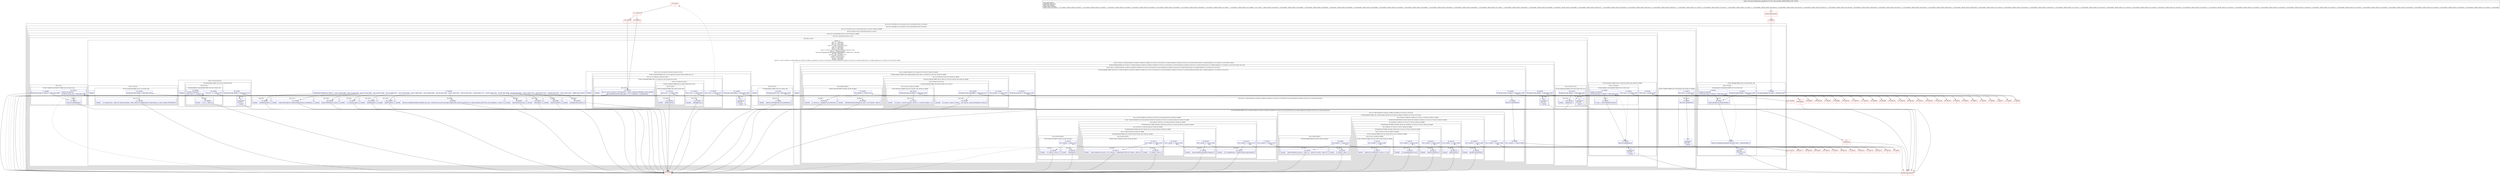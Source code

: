 digraph "CFG formain.GameRun.key_gameRun()V" {
subgraph cluster_Region_1305618360 {
label = "R(1:(2:(3:(1:10)|7|8)|(1:(2:(2:13|14)|(1:(2:(3:(1:21)|22|23)|(2:25|(1:(1:31)))))))))";
node [shape=record,color=blue];
subgraph cluster_Region_1375733174 {
label = "R(2:(3:(1:10)|7|8)|(1:(2:(2:13|14)|(1:(2:(3:(1:21)|22|23)|(2:25|(1:(1:31))))))))";
node [shape=record,color=blue];
subgraph cluster_IfRegion_1688253150 {
label = "IF [B:2:0x0009] THEN: R(3:(1:10)|7|8) ELSE: null";
node [shape=record,color=blue];
Node_2 [shape=record,label="{2\:\ 0x0009|lif (main.GameRun.run_state == 98) goto L142l}"];
subgraph cluster_Region_1737736031 {
label = "R(3:(1:10)|7|8)";
node [shape=record,color=blue];
subgraph cluster_IfRegion_1000385522 {
label = "IF [B:4:0x0013, B:6:0x001d] THEN: R(1:10) ELSE: null";
node [shape=record,color=blue];
Node_4 [shape=record,label="{4\:\ 0x0013|lif (dm.Ms.i().key_Num0() != false) goto L146l}"];
Node_6 [shape=record,label="{6\:\ 0x001d|ADDED_TO_REGION\l|lif (dm.Ms.i().key_S1_Num5() != false) goto L146l}"];
subgraph cluster_Region_1776235653 {
label = "R(1:10)";
node [shape=record,color=blue];
Node_10 [shape=record,label="{10\:\ 0x001f|lmain.GameRun.mc.doShowNotify()l}"];
}
}
Node_7 [shape=record,label="{7\:\ 0x0024|ldm.Ms.i().keyRelease()landroid.util.Log.d(\"soars\", \"doShowNotify2\")l}"];
Node_8 [shape=record,label="{8\:\ 0x0032|RETURN\lORIG_RETURN\l|lreturnl}"];
}
}
subgraph cluster_Region_134761762 {
label = "R(1:(2:(2:13|14)|(1:(2:(3:(1:21)|22|23)|(2:25|(1:(1:31))))))) | ELSE_IF_CHAIN\l";
node [shape=record,color=blue];
subgraph cluster_Region_1914401339 {
label = "R(2:(2:13|14)|(1:(2:(3:(1:21)|22|23)|(2:25|(1:(1:31))))))";
node [shape=record,color=blue];
subgraph cluster_IfRegion_1289398449 {
label = "IF [B:12:0x0035] THEN: R(2:13|14) ELSE: null | ELSE_IF_CHAIN\l";
node [shape=record,color=blue];
Node_12 [shape=record,label="{12\:\ 0x0035|lif (r7.say_c \> 0) goto L151l}"];
subgraph cluster_Region_1546770099 {
label = "R(2:13|14)";
node [shape=record,color=blue];
Node_13 [shape=record,label="{13\:\ 0x0037|ldm.Ms.i().keyRelease()l}"];
Node_14 [shape=record,label="{14\:\ ?|SYNTHETIC\lRETURN\l|lreturnl}"];
}
}
subgraph cluster_Region_379248970 {
label = "R(1:(2:(3:(1:21)|22|23)|(2:25|(1:(1:31))))) | ELSE_IF_CHAIN\l";
node [shape=record,color=blue];
subgraph cluster_Region_1060754184 {
label = "R(2:(3:(1:21)|22|23)|(2:25|(1:(1:31))))";
node [shape=record,color=blue];
subgraph cluster_IfRegion_650083198 {
label = "IF [B:16:0x0041] THEN: R(3:(1:21)|22|23) ELSE: null | ELSE_IF_CHAIN\l";
node [shape=record,color=blue];
Node_16 [shape=record,label="{16\:\ 0x0041|lif (r7.say_c \< 0) goto L154l}"];
subgraph cluster_Region_1961469268 {
label = "R(3:(1:21)|22|23)";
node [shape=record,color=blue];
subgraph cluster_IfRegion_892897842 {
label = "IF [B:18:0x0045, B:20:0x004f] THEN: R(1:21) ELSE: null";
node [shape=record,color=blue];
Node_18 [shape=record,label="{18\:\ 0x0045|lif (r7.say_s == 0) goto L156l}"];
Node_20 [shape=record,label="{20\:\ 0x004f|ADDED_TO_REGION\l|lif (dm.Ms.i().key_S1_Num5() != false) goto L158l}"];
subgraph cluster_Region_1156103694 {
label = "R(1:21)";
node [shape=record,color=blue];
Node_21 [shape=record,label="{21\:\ 0x0051|lr7.say_c = (byte) 0ldoSayOverSms()l}"];
}
}
Node_22 [shape=record,label="{22\:\ 0x0056|ldm.Ms.i().keyRelease()l}"];
Node_23 [shape=record,label="{23\:\ ?|SYNTHETIC\lRETURN\l|lreturnl}"];
}
}
subgraph cluster_Region_433150310 {
label = "R(2:25|(1:(1:31)))";
node [shape=record,color=blue];
subgraph cluster_SwitchRegion_539728909 {
label = "Switch: 17
 case -31 -> R(2:34|1)
 case -21 -> R(2:137|1)
 case -20 -> R(2:136|1)
 case -15 -> R(2:(1:(2:41|1))(1:42)|1)
 case -10 -> R(2:33|1)
 case 18 -> R(2:134|1)
 case 25 -> R(2:133|1)
 case 35 -> R(2:(1:(1:(1:(2:126|1))(2:123|1))(2:119|1))(1:127)|1)
 case 51 -> R(2:(2:111|1)|1)
 case com.uc.paymentsdk.util.Constants.JIFENGQUAN_G_RATIO :int -> R(2:44|1)
 case 61 -> R(2:43|1)
 case 65 -> R(1:(2:130|1)(1:131))
 case 66 -> R(2:132|1)
 case 67 -> R(2:(2:47|1)|1)
 case 68 -> R(2:48|1)
 case 69 -> R(2:135|1)
 case 97 -> R(2:(1:(2:53|(1:(1:(2:59|1)(2:60|1))(1:(2:63|1)(1:(2:66|1)(1:(2:69|1)(1:(2:72|1)(1:(2:75|1)))))))(1:(1:(2:81|1)(2:80|1))(1:(2:84|1)(1:(2:87|1)(1:(1:(2:92|1)(2:93|1)))))))(1:(1:(2:98|1)(2:99|1))(1:(1:(2:104|1)(1:(2:107|1))))))(1:108)|1)";
node [shape=record,color=blue];
Node_25 [shape=record,label="{25\:\ 0x0060|lswitch(main.GameRun.run_state) \{l    case \-31: goto L168;l    case \-21: goto L267;l    case \-20: goto L266;l    case \-15: goto L169;l    case \-10: goto L167;l    case 18: goto L264;l    case 25: goto L263;l    case 35: goto L244;l    case 50: goto L162;l    case 51: goto L241;l    case 52: goto L162;l    case 60: goto L177;l    case 61: goto L176;l    case 65: goto L259;l    case 66: goto L262;l    case 67: goto L178;l    case 68: goto L181;l    case 69: goto L265;l    case 97: goto L182;l    default: goto L162;l\}l}"];
subgraph cluster_Region_1370745632 {
label = "R(2:34|1)";
node [shape=record,color=blue];
Node_34 [shape=record,label="{34\:\ 0x0085|lkeyBattleState()l}"];
Node_InsnContainer_1353328598 [shape=record,label="{|lbreakl}"];
}
subgraph cluster_Region_1126387404 {
label = "R(2:137|1)";
node [shape=record,color=blue];
Node_137 [shape=record,label="{137\:\ 0x0262|lmain.SMSSender.i(r7).keyLevel()ldm.Sound.i().soundStop()l}"];
Node_InsnContainer_1066694993 [shape=record,label="{|lbreakl}"];
}
subgraph cluster_Region_1899003752 {
label = "R(2:136|1)";
node [shape=record,color=blue];
Node_136 [shape=record,label="{136\:\ 0x0259|lmain.SMSSender.i(r7).key()l}"];
Node_InsnContainer_1881502223 [shape=record,label="{|lbreakl}"];
}
subgraph cluster_Region_690558953 {
label = "R(2:(1:(2:41|1))(1:42)|1)";
node [shape=record,color=blue];
subgraph cluster_IfRegion_904637804 {
label = "IF [B:36:0x0091] THEN: R(1:(2:41|1)) ELSE: R(1:42)";
node [shape=record,color=blue];
Node_36 [shape=record,label="{36\:\ 0x0091|lif (dm.Ms.i().key_delay() == false) goto L171l}"];
subgraph cluster_Region_1204969350 {
label = "R(1:(2:41|1))";
node [shape=record,color=blue];
subgraph cluster_IfRegion_482146425 {
label = "IF [B:38:0x0095, B:40:0x0099] THEN: R(2:41|1) ELSE: null";
node [shape=record,color=blue];
Node_38 [shape=record,label="{38\:\ 0x0095|lif (r7.b_c == 1) goto L173l}"];
Node_40 [shape=record,label="{40\:\ 0x0099|ADDED_TO_REGION\l|lif (r7.say_s == 0) goto L175l}"];
subgraph cluster_Region_2110468696 {
label = "R(2:41|1)";
node [shape=record,color=blue];
Node_41 [shape=record,label="{41\:\ 0x009b|lr7.b_c = (byte) 0l}"];
Node_InsnContainer_354639936 [shape=record,label="{|lbreakl}"];
}
}
}
subgraph cluster_Region_1079522061 {
label = "R(1:42)";
node [shape=record,color=blue];
Node_42 [shape=record,label="{42\:\ ?|SYNTHETIC\lRETURN\l|lreturnl}"];
}
}
Node_InsnContainer_1004299343 [shape=record,label="{|lbreakl}"];
}
subgraph cluster_Region_522307742 {
label = "R(2:33|1)";
node [shape=record,color=blue];
Node_33 [shape=record,label="{33\:\ 0x007f|lr7.map.key_map()l}"];
Node_InsnContainer_294558298 [shape=record,label="{|lbreakl}"];
}
subgraph cluster_Region_273613629 {
label = "R(2:134|1)";
node [shape=record,color=blue];
Node_134 [shape=record,label="{134\:\ 0x024b|lkeyBuyItem()l}"];
Node_InsnContainer_1214899047 [shape=record,label="{|lbreakl}"];
}
subgraph cluster_Region_1503504332 {
label = "R(2:133|1)";
node [shape=record,color=blue];
Node_133 [shape=record,label="{133\:\ 0x0246|lkeyMY_BAG()l}"];
Node_InsnContainer_1017428719 [shape=record,label="{|lbreakl}"];
}
subgraph cluster_Region_1419378861 {
label = "R(2:(1:(1:(1:(2:126|1))(2:123|1))(2:119|1))(1:127)|1)";
node [shape=record,color=blue];
subgraph cluster_IfRegion_1399825282 {
label = "IF [B:113:0x020b] THEN: R(1:(1:(1:(2:126|1))(2:123|1))(2:119|1)) ELSE: R(1:127)";
node [shape=record,color=blue];
Node_113 [shape=record,label="{113\:\ 0x020b|lif (dm.Ms.i().key_delay() == false) goto L246l}"];
subgraph cluster_Region_1735974372 {
label = "R(1:(1:(1:(2:126|1))(2:123|1))(2:119|1))";
node [shape=record,color=blue];
subgraph cluster_IfRegion_2115133478 {
label = "IF [B:115:0x020f] THEN: R(1:(1:(2:126|1))(2:123|1)) ELSE: R(2:119|1)";
node [shape=record,color=blue];
Node_115 [shape=record,label="{115\:\ 0x020f|lif (r7.cur_c != 0) goto L253l}"];
subgraph cluster_Region_2047449121 {
label = "R(1:(1:(2:126|1))(2:123|1))";
node [shape=record,color=blue];
subgraph cluster_IfRegion_1423198033 {
label = "IF [B:122:0x0222] THEN: R(1:(2:126|1)) ELSE: R(2:123|1)";
node [shape=record,color=blue];
Node_122 [shape=record,label="{122\:\ 0x0222|lif (r7.cur_c != 1) goto L256l}"];
subgraph cluster_Region_1977755602 {
label = "R(1:(2:126|1))";
node [shape=record,color=blue];
subgraph cluster_IfRegion_404519448 {
label = "IF [B:125:0x022b] THEN: R(2:126|1) ELSE: null";
node [shape=record,color=blue];
Node_125 [shape=record,label="{125\:\ 0x022b|lif (r7.cur_c == 2) goto L258l}"];
subgraph cluster_Region_778183082 {
label = "R(2:126|1)";
node [shape=record,color=blue];
Node_126 [shape=record,label="{126\:\ 0x022d|lkeyEvolveUI()l}"];
Node_InsnContainer_1484396024 [shape=record,label="{|lbreakl}"];
}
}
}
subgraph cluster_Region_1010988434 {
label = "R(2:123|1)";
node [shape=record,color=blue];
Node_123 [shape=record,label="{123\:\ 0x0224|lkeyMagicUI()l}"];
Node_InsnContainer_1198855352 [shape=record,label="{|lbreakl}"];
}
}
}
subgraph cluster_Region_2024080013 {
label = "R(2:119|1)";
node [shape=record,color=blue];
Node_119 [shape=record,label="{119\:\ 0x0218|PHI: r0l  0x0218: PHI (r0v17 dm.Monster[]) =  binds: [] A[DONT_GENERATE, DONT_INLINE]\l|lkey_MONSTER_LIST(r7.mini_state == 6 ? r7.cMonsters : r7.myMonsters)l}"];
Node_InsnContainer_1895308724 [shape=record,label="{|lbreakl}"];
}
}
}
subgraph cluster_Region_1605966044 {
label = "R(1:127)";
node [shape=record,color=blue];
Node_127 [shape=record,label="{127\:\ ?|SYNTHETIC\lRETURN\l|lreturnl}"];
}
}
Node_InsnContainer_814090055 [shape=record,label="{|lbreakl}"];
}
subgraph cluster_Region_1625807536 {
label = "R(2:(2:111|1)|1)";
node [shape=record,color=blue];
subgraph cluster_IfRegion_1346530981 {
label = "IF [B:110:0x01e6] THEN: R(2:111|1) ELSE: null";
node [shape=record,color=blue];
Node_110 [shape=record,label="{110\:\ 0x01e6|lif (dm.Ms.i().key_Num0() != false) goto L243l}"];
subgraph cluster_Region_1193993097 {
label = "R(2:111|1)";
node [shape=record,color=blue];
Node_111 [shape=record,label="{111\:\ 0x01e8|lr7.map.my.state = (byte) 0lr7.map.eventGoing = (byte) 2ldm.Ms.i().keyRelease()lr7.map.dialog_no = (byte) \-1lgoGO_RUNINMAP()l}"];
Node_InsnContainer_1201039380 [shape=record,label="{|lbreakl}"];
}
}
Node_InsnContainer_427427852 [shape=record,label="{|lbreakl}"];
}
subgraph cluster_Region_1510894272 {
label = "R(2:44|1)";
node [shape=record,color=blue];
Node_44 [shape=record,label="{44\:\ 0x00a2|ldm.Ms.i().keyRelease()lmain.GameRun.run_state = 61lsetAction_str(new java.lang.String[]\{main.Constants_H.POP_TXT_12, main.Constants_H.POP_TXT_13\})lr7.popMenu = (byte) 0l}"];
Node_InsnContainer_1244196003 [shape=record,label="{|lbreakl}"];
}
subgraph cluster_Region_1040902970 {
label = "R(2:43|1)";
node [shape=record,color=blue];
Node_43 [shape=record,label="{43\:\ 0x009e|lkeyGameOver1(true)l}"];
Node_InsnContainer_2004467359 [shape=record,label="{|lbreakl}"];
}
subgraph cluster_Region_1586004698 {
label = "R(1:(2:130|1)(1:131))";
node [shape=record,color=blue];
subgraph cluster_IfRegion_1397235804 {
label = "IF [B:129:0x023a] THEN: R(2:130|1) ELSE: R(1:131)";
node [shape=record,color=blue];
Node_129 [shape=record,label="{129\:\ 0x023a|lif (dm.Ms.i().key_delay() == false) goto L261l}"];
subgraph cluster_Region_980566580 {
label = "R(2:130|1)";
node [shape=record,color=blue];
Node_130 [shape=record,label="{130\:\ 0x023c|lpopState()l}"];
Node_InsnContainer_4558499 [shape=record,label="{|lbreakl}"];
}
subgraph cluster_Region_440488483 {
label = "R(1:131)";
node [shape=record,color=blue];
Node_131 [shape=record,label="{131\:\ ?|SYNTHETIC\lRETURN\l|lreturnl}"];
}
}
}
subgraph cluster_Region_135912439 {
label = "R(2:132|1)";
node [shape=record,color=blue];
Node_132 [shape=record,label="{132\:\ 0x0241|lkeyNidus()l}"];
Node_InsnContainer_550656802 [shape=record,label="{|lbreakl}"];
}
subgraph cluster_Region_206498061 {
label = "R(2:(2:47|1)|1)";
node [shape=record,color=blue];
subgraph cluster_IfRegion_479097581 {
label = "IF [B:46:0x00c5] THEN: R(2:47|1) ELSE: null";
node [shape=record,color=blue];
Node_46 [shape=record,label="{46\:\ 0x00c5|lif (dm.Ms.i().key_S2() != false) goto L180l}"];
subgraph cluster_Region_1519310056 {
label = "R(2:47|1)";
node [shape=record,color=blue];
Node_47 [shape=record,label="{47\:\ 0x00c7|lgoLIST_INFO(false)ldm.Ms.i().keyRelease()l}"];
Node_InsnContainer_1756860368 [shape=record,label="{|lbreakl}"];
}
}
Node_InsnContainer_332010826 [shape=record,label="{|lbreakl}"];
}
subgraph cluster_Region_2092696772 {
label = "R(2:48|1)";
node [shape=record,color=blue];
Node_48 [shape=record,label="{48\:\ 0x00d2|lkeyLIST_INFO()l}"];
Node_InsnContainer_1345955375 [shape=record,label="{|lbreakl}"];
}
subgraph cluster_Region_77884151 {
label = "R(2:135|1)";
node [shape=record,color=blue];
Node_135 [shape=record,label="{135\:\ 0x0250|lminigame.Mg.i().key(r7)l}"];
Node_InsnContainer_1191661420 [shape=record,label="{|lbreakl}"];
}
subgraph cluster_Region_1535240556 {
label = "R(2:(1:(2:53|(1:(1:(2:59|1)(2:60|1))(1:(2:63|1)(1:(2:66|1)(1:(2:69|1)(1:(2:72|1)(1:(2:75|1)))))))(1:(1:(2:81|1)(2:80|1))(1:(2:84|1)(1:(2:87|1)(1:(1:(2:92|1)(2:93|1)))))))(1:(1:(2:98|1)(2:99|1))(1:(1:(2:104|1)(1:(2:107|1))))))(1:108)|1)";
node [shape=record,color=blue];
subgraph cluster_IfRegion_1175725293 {
label = "IF [B:50:0x00de] THEN: R(1:(2:53|(1:(1:(2:59|1)(2:60|1))(1:(2:63|1)(1:(2:66|1)(1:(2:69|1)(1:(2:72|1)(1:(2:75|1)))))))(1:(1:(2:81|1)(2:80|1))(1:(2:84|1)(1:(2:87|1)(1:(1:(2:92|1)(2:93|1)))))))(1:(1:(2:98|1)(2:99|1))(1:(1:(2:104|1)(1:(2:107|1)))))) ELSE: R(1:108)";
node [shape=record,color=blue];
Node_50 [shape=record,label="{50\:\ 0x00de|lif (dm.Ms.i().key_delay() == false) goto L184l}"];
subgraph cluster_Region_1639976202 {
label = "R(1:(2:53|(1:(1:(2:59|1)(2:60|1))(1:(2:63|1)(1:(2:66|1)(1:(2:69|1)(1:(2:72|1)(1:(2:75|1)))))))(1:(1:(2:81|1)(2:80|1))(1:(2:84|1)(1:(2:87|1)(1:(1:(2:92|1)(2:93|1)))))))(1:(1:(2:98|1)(2:99|1))(1:(1:(2:104|1)(1:(2:107|1))))))";
node [shape=record,color=blue];
subgraph cluster_IfRegion_474042993 {
label = "IF [B:52:0x00e8] THEN: R(2:53|(1:(1:(2:59|1)(2:60|1))(1:(2:63|1)(1:(2:66|1)(1:(2:69|1)(1:(2:72|1)(1:(2:75|1)))))))(1:(1:(2:81|1)(2:80|1))(1:(2:84|1)(1:(2:87|1)(1:(1:(2:92|1)(2:93|1))))))) ELSE: R(1:(1:(2:98|1)(2:99|1))(1:(1:(2:104|1)(1:(2:107|1)))))";
node [shape=record,color=blue];
Node_52 [shape=record,label="{52\:\ 0x00e8|lif (dm.Ms.i().key_S1_Num5() != false) goto L186l}"];
subgraph cluster_Region_1214186012 {
label = "R(2:53|(1:(1:(2:59|1)(2:60|1))(1:(2:63|1)(1:(2:66|1)(1:(2:69|1)(1:(2:72|1)(1:(2:75|1)))))))(1:(1:(2:81|1)(2:80|1))(1:(2:84|1)(1:(2:87|1)(1:(1:(2:92|1)(2:93|1)))))))";
node [shape=record,color=blue];
Node_53 [shape=record,label="{53\:\ 0x00ea|ldm.Ms.i().keyRelease()l}"];
subgraph cluster_IfRegion_797668534 {
label = "IF [B:54:0x00f3] THEN: R(1:(1:(2:59|1)(2:60|1))(1:(2:63|1)(1:(2:66|1)(1:(2:69|1)(1:(2:72|1)(1:(2:75|1))))))) ELSE: R(1:(1:(2:81|1)(2:80|1))(1:(2:84|1)(1:(2:87|1)(1:(1:(2:92|1)(2:93|1))))))";
node [shape=record,color=blue];
Node_54 [shape=record,label="{54\:\ 0x00f3|lif (r7.selectx == 0) goto L188l}"];
subgraph cluster_Region_1312986128 {
label = "R(1:(1:(2:59|1)(2:60|1))(1:(2:63|1)(1:(2:66|1)(1:(2:69|1)(1:(2:72|1)(1:(2:75|1)))))))";
node [shape=record,color=blue];
subgraph cluster_IfRegion_1476822387 {
label = "IF [B:56:0x00f7] THEN: R(1:(2:59|1)(2:60|1)) ELSE: R(1:(2:63|1)(1:(2:66|1)(1:(2:69|1)(1:(2:72|1)(1:(2:75|1))))))";
node [shape=record,color=blue];
Node_56 [shape=record,label="{56\:\ 0x00f7|lif (r7.selecty == 0) goto L190l}"];
subgraph cluster_Region_1761158029 {
label = "R(1:(2:59|1)(2:60|1))";
node [shape=record,color=blue];
subgraph cluster_IfRegion_472110304 {
label = "IF [B:58:0x00fb] THEN: R(2:59|1) ELSE: R(2:60|1)";
node [shape=record,color=blue];
Node_58 [shape=record,label="{58\:\ 0x00fb|lif (r7.buyOk == 1) goto L192l}"];
subgraph cluster_Region_1176183136 {
label = "R(2:59|1)";
node [shape=record,color=blue];
Node_59 [shape=record,label="{59\:\ 0x00fd|lmain.GameRun.run_state = 100lr7.b_c = (byte) 0lr7.buyOk = (byte) 0l}"];
Node_InsnContainer_710543821 [shape=record,label="{|lbreakl}"];
}
subgraph cluster_Region_194949696 {
label = "R(2:60|1)";
node [shape=record,color=blue];
Node_60 [shape=record,label="{60\:\ 0x0107|lr7.buyOk = (byte) 1l}"];
Node_InsnContainer_152630023 [shape=record,label="{|lbreakl}"];
}
}
}
subgraph cluster_Region_370660197 {
label = "R(1:(2:63|1)(1:(2:66|1)(1:(2:69|1)(1:(2:72|1)(1:(2:75|1)))))) | ELSE_IF_CHAIN\l";
node [shape=record,color=blue];
subgraph cluster_IfRegion_1819915275 {
label = "IF [B:62:0x010d] THEN: R(2:63|1) ELSE: R(1:(2:66|1)(1:(2:69|1)(1:(2:72|1)(1:(2:75|1))))) | ELSE_IF_CHAIN\l";
node [shape=record,color=blue];
Node_62 [shape=record,label="{62\:\ 0x010d|lif (r7.selecty == 1) goto L196l}"];
subgraph cluster_Region_302716790 {
label = "R(2:63|1)";
node [shape=record,color=blue];
Node_63 [shape=record,label="{63\:\ 0x010f|lgoVIEW_MONSTER()l}"];
Node_InsnContainer_1556434683 [shape=record,label="{|lbreakl}"];
}
subgraph cluster_Region_1952523005 {
label = "R(1:(2:66|1)(1:(2:69|1)(1:(2:72|1)(1:(2:75|1))))) | ELSE_IF_CHAIN\l";
node [shape=record,color=blue];
subgraph cluster_IfRegion_1436092822 {
label = "IF [B:65:0x0116] THEN: R(2:66|1) ELSE: R(1:(2:69|1)(1:(2:72|1)(1:(2:75|1)))) | ELSE_IF_CHAIN\l";
node [shape=record,color=blue];
Node_65 [shape=record,label="{65\:\ 0x0116|lif (r7.selecty == 2) goto L199l}"];
subgraph cluster_Region_534971636 {
label = "R(2:66|1)";
node [shape=record,color=blue];
Node_66 [shape=record,label="{66\:\ 0x0118|lgoMY_BAG(0)l}"];
Node_InsnContainer_1772561253 [shape=record,label="{|lbreakl}"];
}
subgraph cluster_Region_338461286 {
label = "R(1:(2:69|1)(1:(2:72|1)(1:(2:75|1)))) | ELSE_IF_CHAIN\l";
node [shape=record,color=blue];
subgraph cluster_IfRegion_165997772 {
label = "IF [B:68:0x011f] THEN: R(2:69|1) ELSE: R(1:(2:72|1)(1:(2:75|1))) | ELSE_IF_CHAIN\l";
node [shape=record,color=blue];
Node_68 [shape=record,label="{68\:\ 0x011f|lif (r7.selecty == 3) goto L202l}"];
subgraph cluster_Region_237473184 {
label = "R(2:69|1)";
node [shape=record,color=blue];
Node_69 [shape=record,label="{69\:\ 0x0121|lgoLIST_INFO(true)l}"];
Node_InsnContainer_1581988618 [shape=record,label="{|lbreakl}"];
}
subgraph cluster_Region_772058391 {
label = "R(1:(2:72|1)(1:(2:75|1))) | ELSE_IF_CHAIN\l";
node [shape=record,color=blue];
subgraph cluster_IfRegion_11056791 {
label = "IF [B:71:0x0129] THEN: R(2:72|1) ELSE: R(1:(2:75|1)) | ELSE_IF_CHAIN\l";
node [shape=record,color=blue];
Node_71 [shape=record,label="{71\:\ 0x0129|lif (r7.selecty == 4) goto L205l}"];
subgraph cluster_Region_852517295 {
label = "R(2:72|1)";
node [shape=record,color=blue];
Node_72 [shape=record,label="{72\:\ 0x012b|lr7.map.goMission(0, true)l}"];
Node_InsnContainer_902074260 [shape=record,label="{|lbreakl}"];
}
subgraph cluster_Region_1042542638 {
label = "R(1:(2:75|1)) | ELSE_IF_CHAIN\l";
node [shape=record,color=blue];
subgraph cluster_IfRegion_2080044403 {
label = "IF [B:74:0x0135] THEN: R(2:75|1) ELSE: null | ELSE_IF_CHAIN\l";
node [shape=record,color=blue];
Node_74 [shape=record,label="{74\:\ 0x0135|lif (r7.selecty == 5) goto L208l}"];
subgraph cluster_Region_1242971834 {
label = "R(2:75|1)";
node [shape=record,color=blue];
Node_75 [shape=record,label="{75\:\ 0x0137|lgoRUN_IN_MAP(true)lr7.action_str = nulll}"];
Node_InsnContainer_1539285059 [shape=record,label="{|lbreakl}"];
}
}
}
}
}
}
}
}
}
}
}
}
}
subgraph cluster_Region_2059176346 {
label = "R(1:(1:(2:81|1)(2:80|1))(1:(2:84|1)(1:(2:87|1)(1:(1:(2:92|1)(2:93|1)))))) | ELSE_IF_CHAIN\l";
node [shape=record,color=blue];
subgraph cluster_IfRegion_1447144147 {
label = "IF [B:77:0x0140] THEN: R(1:(2:81|1)(2:80|1)) ELSE: R(1:(2:84|1)(1:(2:87|1)(1:(1:(2:92|1)(2:93|1))))) | ELSE_IF_CHAIN\l";
node [shape=record,color=blue];
Node_77 [shape=record,label="{77\:\ 0x0140|lif (r7.selecty == 0) goto L211l}"];
subgraph cluster_Region_760851791 {
label = "R(1:(2:81|1)(2:80|1))";
node [shape=record,color=blue];
subgraph cluster_IfRegion_188923167 {
label = "IF [B:79:0x0144] THEN: R(2:81|1) ELSE: R(2:80|1)";
node [shape=record,color=blue];
Node_79 [shape=record,label="{79\:\ 0x0144|lif (r7.buyOk != 2) goto L214l}"];
subgraph cluster_Region_363599284 {
label = "R(2:81|1)";
node [shape=record,color=blue];
Node_81 [shape=record,label="{81\:\ 0x014b|lr7.buyOk = (byte) 2l}"];
Node_InsnContainer_1323315936 [shape=record,label="{|lbreakl}"];
}
subgraph cluster_Region_783539622 {
label = "R(2:80|1)";
node [shape=record,color=blue];
Node_80 [shape=record,label="{80\:\ 0x0146|lloadGame()l}"];
Node_InsnContainer_805779242 [shape=record,label="{|lbreakl}"];
}
}
}
subgraph cluster_Region_1165198635 {
label = "R(1:(2:84|1)(1:(2:87|1)(1:(1:(2:92|1)(2:93|1))))) | ELSE_IF_CHAIN\l";
node [shape=record,color=blue];
subgraph cluster_IfRegion_172738647 {
label = "IF [B:83:0x0151] THEN: R(2:84|1) ELSE: R(1:(2:87|1)(1:(1:(2:92|1)(2:93|1)))) | ELSE_IF_CHAIN\l";
node [shape=record,color=blue];
Node_83 [shape=record,label="{83\:\ 0x0151|lif (r7.selecty == 1) goto L217l}"];
subgraph cluster_Region_983923285 {
label = "R(2:84|1)";
node [shape=record,color=blue];
Node_84 [shape=record,label="{84\:\ 0x0153|lr7.isChangeSound = trueldm.Sound.i().keyVolume(0)l}"];
Node_InsnContainer_856863820 [shape=record,label="{|lbreakl}"];
}
subgraph cluster_Region_1787897304 {
label = "R(1:(2:87|1)(1:(1:(2:92|1)(2:93|1)))) | ELSE_IF_CHAIN\l";
node [shape=record,color=blue];
subgraph cluster_IfRegion_1053577645 {
label = "IF [B:86:0x0164] THEN: R(2:87|1) ELSE: R(1:(1:(2:92|1)(2:93|1))) | ELSE_IF_CHAIN\l";
node [shape=record,color=blue];
Node_86 [shape=record,label="{86\:\ 0x0164|lif (r7.selecty == 2) goto L220l}"];
subgraph cluster_Region_791344115 {
label = "R(2:87|1)";
node [shape=record,color=blue];
Node_87 [shape=record,label="{87\:\ 0x0166|lmain.GameRun.mc.goHELP_dialog(1)l}"];
Node_InsnContainer_163349134 [shape=record,label="{|lbreakl}"];
}
subgraph cluster_Region_1793116548 {
label = "R(1:(1:(2:92|1)(2:93|1))) | ELSE_IF_CHAIN\l";
node [shape=record,color=blue];
subgraph cluster_IfRegion_922598476 {
label = "IF [B:89:0x016f] THEN: R(1:(2:92|1)(2:93|1)) ELSE: null | ELSE_IF_CHAIN\l";
node [shape=record,color=blue];
Node_89 [shape=record,label="{89\:\ 0x016f|lif (r7.selecty == 3) goto L223l}"];
subgraph cluster_Region_1320182795 {
label = "R(1:(2:92|1)(2:93|1))";
node [shape=record,color=blue];
subgraph cluster_IfRegion_594880417 {
label = "IF [B:91:0x0173] THEN: R(2:92|1) ELSE: R(2:93|1)";
node [shape=record,color=blue];
Node_91 [shape=record,label="{91\:\ 0x0173|lif (r7.buyOk == 3) goto L225l}"];
subgraph cluster_Region_1337292450 {
label = "R(2:92|1)";
node [shape=record,color=blue];
Node_92 [shape=record,label="{92\:\ 0x0175|lmain.GameRun.run_state = 0lr7.action_str = nulllgoMAIN_MENU()lr7.buyOk = (byte) 0l}"];
Node_InsnContainer_342994116 [shape=record,label="{|lbreakl}"];
}
subgraph cluster_Region_1504445053 {
label = "R(2:93|1)";
node [shape=record,color=blue];
Node_93 [shape=record,label="{93\:\ 0x0180|lr7.buyOk = (byte) 3l}"];
Node_InsnContainer_1408134854 [shape=record,label="{|lbreakl}"];
}
}
}
}
}
}
}
}
}
}
}
}
}
subgraph cluster_Region_931791487 {
label = "R(1:(1:(2:98|1)(2:99|1))(1:(1:(2:104|1)(1:(2:107|1))))) | ELSE_IF_CHAIN\l";
node [shape=record,color=blue];
subgraph cluster_IfRegion_772054982 {
label = "IF [B:95:0x018c] THEN: R(1:(2:98|1)(2:99|1)) ELSE: R(1:(1:(2:104|1)(1:(2:107|1)))) | ELSE_IF_CHAIN\l";
node [shape=record,color=blue];
Node_95 [shape=record,label="{95\:\ 0x018c|lif (dm.Ms.i().key_S2() != false) goto L229l}"];
subgraph cluster_Region_394452881 {
label = "R(1:(2:98|1)(2:99|1))";
node [shape=record,color=blue];
subgraph cluster_IfRegion_926551033 {
label = "IF [B:97:0x0190] THEN: R(2:98|1) ELSE: R(2:99|1)";
node [shape=record,color=blue];
Node_97 [shape=record,label="{97\:\ 0x0190|lif (r7.buyOk == 0) goto L231l}"];
subgraph cluster_Region_1355054747 {
label = "R(2:98|1)";
node [shape=record,color=blue];
Node_98 [shape=record,label="{98\:\ 0x0192|lr7.action_str = nulllgoRUN_IN_MAP(true)l}"];
Node_InsnContainer_1521758698 [shape=record,label="{|lbreakl}"];
}
subgraph cluster_Region_1531646842 {
label = "R(2:99|1)";
node [shape=record,color=blue];
Node_99 [shape=record,label="{99\:\ 0x0199|ldoPaint(0)lmain.GameRun.run_state = 97lr7.buyOk = (byte) 0l}"];
Node_InsnContainer_1011461673 [shape=record,label="{|lbreakl}"];
}
}
}
subgraph cluster_Region_1334456221 {
label = "R(1:(1:(2:104|1)(1:(2:107|1)))) | ELSE_IF_CHAIN\l";
node [shape=record,color=blue];
subgraph cluster_IfRegion_877296871 {
label = "IF [B:101:0x01a6] THEN: R(1:(2:104|1)(1:(2:107|1))) ELSE: null | ELSE_IF_CHAIN\l";
node [shape=record,color=blue];
Node_101 [shape=record,label="{101\:\ 0x01a6|lif (r7.buyOk == 0) goto L235l}"];
subgraph cluster_Region_924416471 {
label = "R(1:(2:104|1)(1:(2:107|1)))";
node [shape=record,color=blue];
subgraph cluster_IfRegion_1188078075 {
label = "IF [B:103:0x01b0] THEN: R(2:104|1) ELSE: R(1:(2:107|1))";
node [shape=record,color=blue];
Node_103 [shape=record,label="{103\:\ 0x01b0|lif (dm.Ms.i().key_Left_Right() != false) goto L237l}"];
subgraph cluster_Region_1480099963 {
label = "R(2:104|1)";
node [shape=record,color=blue];
Node_104 [shape=record,label="{104\:\ 0x01b2|lr7.selectx = (byte) (r7.selectx ^ 1)lr7.selecty = (byte) 0lsetPauseS(r7.selectx)l}"];
Node_InsnContainer_1064467167 [shape=record,label="{|lbreakl}"];
}
subgraph cluster_Region_1129933607 {
label = "R(1:(2:107|1)) | ELSE_IF_CHAIN\l";
node [shape=record,color=blue];
subgraph cluster_IfRegion_12965326 {
label = "IF [B:106:0x01ca] THEN: R(2:107|1) ELSE: null | ELSE_IF_CHAIN\l";
node [shape=record,color=blue];
Node_106 [shape=record,label="{106\:\ 0x01ca|lif (dm.Ms.i().key_Up_Down() != false) goto L240l}"];
subgraph cluster_Region_480440061 {
label = "R(2:107|1)";
node [shape=record,color=blue];
Node_107 [shape=record,label="{107\:\ 0x01cc|lr7.selecty = dm.Ms.i().select(r7.selecty, 0, r7.action_str.length \- 1)l}"];
Node_InsnContainer_816503604 [shape=record,label="{|lbreakl}"];
}
}
}
}
}
}
}
}
}
}
}
subgraph cluster_Region_950177365 {
label = "R(1:108)";
node [shape=record,color=blue];
Node_108 [shape=record,label="{108\:\ ?|SYNTHETIC\lRETURN\l|lreturnl}"];
}
}
Node_InsnContainer_375867178 [shape=record,label="{|lbreakl}"];
}
}
subgraph cluster_Region_490309149 {
label = "R(1:(1:31))";
node [shape=record,color=blue];
subgraph cluster_IfRegion_2066517493 {
label = "IF [B:27:0x006b, B:29:0x0075] THEN: R(1:31) ELSE: null";
node [shape=record,color=blue];
Node_27 [shape=record,label="{27\:\ 0x006b|lif (dm.Ms.i().key_S1_Num5() != false) goto L166l}"];
Node_29 [shape=record,label="{29\:\ 0x0075|ADDED_TO_REGION\l|lif (dm.Ms.i().key_S2() != false) goto L166l}"];
subgraph cluster_Region_1473279203 {
label = "R(1:31)";
node [shape=record,color=blue];
Node_31 [shape=record,label="{31\:\ 0x0077|ldm.Ms.i().keyRelease()l}"];
}
}
}
}
}
}
}
}
}
}
Node_0 [shape=record,color=red,label="{0\:\ ?|MTH_ENTER_BLOCK\l|l}"];
Node_1 [shape=record,color=red,label="{1\:\ 0x0000|l}"];
Node_3 [shape=record,color=red,label="{3\:\ 0x000b|l}"];
Node_5 [shape=record,color=red,label="{5\:\ 0x0015|l}"];
Node_9 [shape=record,color=red,label="{9\:\ ?|MTH_EXIT_BLOCK\l|l}"];
Node_11 [shape=record,color=red,label="{11\:\ 0x0033|l}"];
Node_15 [shape=record,color=red,label="{15\:\ 0x003f|l}"];
Node_17 [shape=record,color=red,label="{17\:\ 0x0043|l}"];
Node_19 [shape=record,color=red,label="{19\:\ 0x0047|l}"];
Node_24 [shape=record,color=red,label="{24\:\ 0x005e|l}"];
Node_26 [shape=record,color=red,label="{26\:\ 0x0063|l}"];
Node_28 [shape=record,color=red,label="{28\:\ 0x006d|l}"];
Node_30 [shape=record,color=red,label="{30\:\ ?|SYNTHETIC\l|l}"];
Node_32 [shape=record,color=red,label="{32\:\ ?|SYNTHETIC\l|l}"];
Node_35 [shape=record,color=red,label="{35\:\ 0x0089|l}"];
Node_37 [shape=record,color=red,label="{37\:\ 0x0093|l}"];
Node_39 [shape=record,color=red,label="{39\:\ 0x0097|l}"];
Node_45 [shape=record,color=red,label="{45\:\ 0x00bd|l}"];
Node_49 [shape=record,color=red,label="{49\:\ 0x00d6|l}"];
Node_51 [shape=record,color=red,label="{51\:\ 0x00e0|l}"];
Node_55 [shape=record,color=red,label="{55\:\ 0x00f5|l}"];
Node_57 [shape=record,color=red,label="{57\:\ 0x00f9|l}"];
Node_61 [shape=record,color=red,label="{61\:\ 0x010b|l}"];
Node_64 [shape=record,color=red,label="{64\:\ 0x0114|l}"];
Node_67 [shape=record,color=red,label="{67\:\ 0x011d|l}"];
Node_70 [shape=record,color=red,label="{70\:\ 0x0126|l}"];
Node_73 [shape=record,color=red,label="{73\:\ 0x0132|l}"];
Node_76 [shape=record,color=red,label="{76\:\ 0x013e|l}"];
Node_78 [shape=record,color=red,label="{78\:\ 0x0142|l}"];
Node_82 [shape=record,color=red,label="{82\:\ 0x014f|l}"];
Node_85 [shape=record,color=red,label="{85\:\ 0x0162|l}"];
Node_88 [shape=record,color=red,label="{88\:\ 0x016d|l}"];
Node_90 [shape=record,color=red,label="{90\:\ 0x0171|l}"];
Node_94 [shape=record,color=red,label="{94\:\ 0x0184|l}"];
Node_96 [shape=record,color=red,label="{96\:\ 0x018e|l}"];
Node_100 [shape=record,color=red,label="{100\:\ 0x01a4|l}"];
Node_102 [shape=record,color=red,label="{102\:\ 0x01a8|l}"];
Node_105 [shape=record,color=red,label="{105\:\ 0x01c2|l}"];
Node_109 [shape=record,color=red,label="{109\:\ 0x01de|l}"];
Node_112 [shape=record,color=red,label="{112\:\ 0x0203|l}"];
Node_114 [shape=record,color=red,label="{114\:\ 0x020d|l}"];
Node_116 [shape=record,color=red,label="{116\:\ 0x0211|l}"];
Node_117 [shape=record,color=red,label="{117\:\ 0x0214|l}"];
Node_118 [shape=record,color=red,label="{118\:\ 0x0216|l}"];
Node_120 [shape=record,color=red,label="{120\:\ 0x021d|l}"];
Node_121 [shape=record,color=red,label="{121\:\ 0x0220|l}"];
Node_124 [shape=record,color=red,label="{124\:\ 0x0229|l}"];
Node_128 [shape=record,color=red,label="{128\:\ 0x0232|l}"];
MethodNode[shape=record,label="{public void main.GameRun.key_gameRun((r7v0 'this' main.GameRun A[IMMUTABLE_TYPE, THIS]))  | USE_LINES_HINTS\lCOMPUTE_POST_DOM\lTYPE_VARS: EMPTY\lINLINE_NOT_NEEDED\lCROSS_EDGE: B:6:0x001d \-\> B:7:0x0024, CROSS_EDGE: B:4:0x0013 \-\> B:10:0x001f, CROSS_EDGE: B:13:0x0037 \-\> B:8:0x0032, CROSS_EDGE: B:22:0x0056 \-\> B:8:0x0032, CROSS_EDGE: B:20:0x004f \-\> B:22:0x0056, CROSS_EDGE: B:18:0x0045 \-\> B:22:0x0056, CROSS_EDGE: B:29:0x0075 \-\> B:8:0x0032, CROSS_EDGE: B:31:0x0077 \-\> B:8:0x0032, CROSS_EDGE: B:27:0x006b \-\> B:31:0x0077, CROSS_EDGE: B:33:0x007f \-\> B:26:0x0063, CROSS_EDGE: B:34:0x0085 \-\> B:26:0x0063, CROSS_EDGE: B:36:0x0091 \-\> B:8:0x0032, CROSS_EDGE: B:38:0x0095 \-\> B:26:0x0063, CROSS_EDGE: B:40:0x0099 \-\> B:26:0x0063, CROSS_EDGE: B:41:0x009b \-\> B:26:0x0063, CROSS_EDGE: B:43:0x009e \-\> B:26:0x0063, CROSS_EDGE: B:44:0x00a2 \-\> B:26:0x0063, CROSS_EDGE: B:46:0x00c5 \-\> B:26:0x0063, CROSS_EDGE: B:47:0x00c7 \-\> B:26:0x0063, CROSS_EDGE: B:48:0x00d2 \-\> B:26:0x0063, CROSS_EDGE: B:50:0x00de \-\> B:8:0x0032, CROSS_EDGE: B:59:0x00fd \-\> B:26:0x0063, CROSS_EDGE: B:60:0x0107 \-\> B:26:0x0063, CROSS_EDGE: B:63:0x010f \-\> B:26:0x0063, CROSS_EDGE: B:66:0x0118 \-\> B:26:0x0063, CROSS_EDGE: B:69:0x0121 \-\> B:26:0x0063, CROSS_EDGE: B:72:0x012b \-\> B:26:0x0063, CROSS_EDGE: B:74:0x0135 \-\> B:26:0x0063, CROSS_EDGE: B:75:0x0137 \-\> B:26:0x0063, CROSS_EDGE: B:80:0x0146 \-\> B:26:0x0063, CROSS_EDGE: B:81:0x014b \-\> B:26:0x0063, CROSS_EDGE: B:84:0x0153 \-\> B:26:0x0063, CROSS_EDGE: B:87:0x0166 \-\> B:26:0x0063, CROSS_EDGE: B:89:0x016f \-\> B:26:0x0063, CROSS_EDGE: B:92:0x0175 \-\> B:26:0x0063, CROSS_EDGE: B:93:0x0180 \-\> B:26:0x0063, CROSS_EDGE: B:98:0x0192 \-\> B:26:0x0063, CROSS_EDGE: B:99:0x0199 \-\> B:26:0x0063, CROSS_EDGE: B:101:0x01a6 \-\> B:26:0x0063, CROSS_EDGE: B:104:0x01b2 \-\> B:26:0x0063, CROSS_EDGE: B:106:0x01ca \-\> B:26:0x0063, CROSS_EDGE: B:107:0x01cc \-\> B:26:0x0063, CROSS_EDGE: B:110:0x01e6 \-\> B:26:0x0063, CROSS_EDGE: B:111:0x01e8 \-\> B:26:0x0063, CROSS_EDGE: B:113:0x020b \-\> B:8:0x0032, CROSS_EDGE: B:119:0x0218 \-\> B:26:0x0063, CROSS_EDGE: B:120:0x021d \-\> B:119:0x0218, CROSS_EDGE: B:123:0x0224 \-\> B:26:0x0063, CROSS_EDGE: B:125:0x022b \-\> B:26:0x0063, CROSS_EDGE: B:126:0x022d \-\> B:26:0x0063, CROSS_EDGE: B:129:0x023a \-\> B:8:0x0032, CROSS_EDGE: B:130:0x023c \-\> B:26:0x0063, CROSS_EDGE: B:132:0x0241 \-\> B:26:0x0063, CROSS_EDGE: B:133:0x0246 \-\> B:26:0x0063, CROSS_EDGE: B:134:0x024b \-\> B:26:0x0063, CROSS_EDGE: B:135:0x0250 \-\> B:26:0x0063, CROSS_EDGE: B:136:0x0259 \-\> B:26:0x0063, CROSS_EDGE: B:137:0x0262 \-\> B:26:0x0063\l}"];
MethodNode -> Node_0;
Node_2 -> Node_3;
Node_2 -> Node_11[style=dashed];
Node_4 -> Node_5[style=dashed];
Node_4 -> Node_10;
Node_6 -> Node_10;
Node_6 -> Node_7[style=dashed];
Node_10 -> Node_7;
Node_7 -> Node_8;
Node_8 -> Node_9;
Node_12 -> Node_13;
Node_12 -> Node_15[style=dashed];
Node_13 -> Node_14;
Node_14 -> Node_9;
Node_16 -> Node_17;
Node_16 -> Node_24[style=dashed];
Node_18 -> Node_19;
Node_18 -> Node_22[style=dashed];
Node_20 -> Node_21;
Node_20 -> Node_22[style=dashed];
Node_21 -> Node_22;
Node_22 -> Node_23;
Node_23 -> Node_9;
Node_25 -> Node_26;
Node_25 -> Node_33;
Node_25 -> Node_34;
Node_25 -> Node_35;
Node_25 -> Node_43;
Node_25 -> Node_44;
Node_25 -> Node_45;
Node_25 -> Node_48;
Node_25 -> Node_49;
Node_25 -> Node_109;
Node_25 -> Node_112;
Node_25 -> Node_128;
Node_25 -> Node_132;
Node_25 -> Node_133;
Node_25 -> Node_134;
Node_25 -> Node_135;
Node_25 -> Node_136;
Node_25 -> Node_137;
Node_34 -> Node_26;
Node_137 -> Node_26;
Node_136 -> Node_26;
Node_36 -> Node_37;
Node_36 -> Node_42[style=dashed];
Node_38 -> Node_26[style=dashed];
Node_38 -> Node_39;
Node_40 -> Node_26[style=dashed];
Node_40 -> Node_41;
Node_41 -> Node_26;
Node_42 -> Node_9;
Node_33 -> Node_26;
Node_134 -> Node_26;
Node_133 -> Node_26;
Node_113 -> Node_114;
Node_113 -> Node_127[style=dashed];
Node_115 -> Node_116[style=dashed];
Node_115 -> Node_121;
Node_122 -> Node_123[style=dashed];
Node_122 -> Node_124;
Node_125 -> Node_26[style=dashed];
Node_125 -> Node_126;
Node_126 -> Node_26;
Node_123 -> Node_26;
Node_119 -> Node_26;
Node_127 -> Node_9;
Node_110 -> Node_26[style=dashed];
Node_110 -> Node_111;
Node_111 -> Node_26;
Node_44 -> Node_26;
Node_43 -> Node_26;
Node_129 -> Node_130;
Node_129 -> Node_131[style=dashed];
Node_130 -> Node_26;
Node_131 -> Node_9;
Node_132 -> Node_26;
Node_46 -> Node_26[style=dashed];
Node_46 -> Node_47;
Node_47 -> Node_26;
Node_48 -> Node_26;
Node_135 -> Node_26;
Node_50 -> Node_51;
Node_50 -> Node_108[style=dashed];
Node_52 -> Node_53;
Node_52 -> Node_94[style=dashed];
Node_53 -> Node_54;
Node_54 -> Node_55;
Node_54 -> Node_76[style=dashed];
Node_56 -> Node_57;
Node_56 -> Node_61[style=dashed];
Node_58 -> Node_59;
Node_58 -> Node_60[style=dashed];
Node_59 -> Node_26;
Node_60 -> Node_26;
Node_62 -> Node_63;
Node_62 -> Node_64[style=dashed];
Node_63 -> Node_26;
Node_65 -> Node_66;
Node_65 -> Node_67[style=dashed];
Node_66 -> Node_26;
Node_68 -> Node_69;
Node_68 -> Node_70[style=dashed];
Node_69 -> Node_26;
Node_71 -> Node_72;
Node_71 -> Node_73[style=dashed];
Node_72 -> Node_26;
Node_74 -> Node_26[style=dashed];
Node_74 -> Node_75;
Node_75 -> Node_26;
Node_77 -> Node_78;
Node_77 -> Node_82[style=dashed];
Node_79 -> Node_80[style=dashed];
Node_79 -> Node_81;
Node_81 -> Node_26;
Node_80 -> Node_26;
Node_83 -> Node_84;
Node_83 -> Node_85[style=dashed];
Node_84 -> Node_26;
Node_86 -> Node_87;
Node_86 -> Node_88[style=dashed];
Node_87 -> Node_26;
Node_89 -> Node_26[style=dashed];
Node_89 -> Node_90;
Node_91 -> Node_92;
Node_91 -> Node_93[style=dashed];
Node_92 -> Node_26;
Node_93 -> Node_26;
Node_95 -> Node_96;
Node_95 -> Node_100[style=dashed];
Node_97 -> Node_98;
Node_97 -> Node_99[style=dashed];
Node_98 -> Node_26;
Node_99 -> Node_26;
Node_101 -> Node_26[style=dashed];
Node_101 -> Node_102;
Node_103 -> Node_104;
Node_103 -> Node_105[style=dashed];
Node_104 -> Node_26;
Node_106 -> Node_26[style=dashed];
Node_106 -> Node_107;
Node_107 -> Node_26;
Node_108 -> Node_9;
Node_27 -> Node_28[style=dashed];
Node_27 -> Node_31;
Node_29 -> Node_31;
Node_29 -> Node_30[style=dashed];
Node_31 -> Node_32;
Node_0 -> Node_1;
Node_1 -> Node_2;
Node_3 -> Node_4;
Node_5 -> Node_6;
Node_11 -> Node_12;
Node_15 -> Node_16;
Node_17 -> Node_18;
Node_19 -> Node_20;
Node_24 -> Node_25;
Node_26 -> Node_27;
Node_28 -> Node_29;
Node_30 -> Node_9;
Node_32 -> Node_9;
Node_35 -> Node_36;
Node_37 -> Node_38;
Node_39 -> Node_40;
Node_45 -> Node_46;
Node_49 -> Node_50;
Node_51 -> Node_52;
Node_55 -> Node_56;
Node_57 -> Node_58;
Node_61 -> Node_62;
Node_64 -> Node_65;
Node_67 -> Node_68;
Node_70 -> Node_71;
Node_73 -> Node_74;
Node_76 -> Node_77;
Node_78 -> Node_79;
Node_82 -> Node_83;
Node_85 -> Node_86;
Node_88 -> Node_89;
Node_90 -> Node_91;
Node_94 -> Node_95;
Node_96 -> Node_97;
Node_100 -> Node_101;
Node_102 -> Node_103;
Node_105 -> Node_106;
Node_109 -> Node_110;
Node_112 -> Node_113;
Node_114 -> Node_115;
Node_116 -> Node_117;
Node_117 -> Node_118;
Node_117 -> Node_120;
Node_118 -> Node_119;
Node_120 -> Node_119;
Node_121 -> Node_122;
Node_124 -> Node_125;
Node_128 -> Node_129;
}

